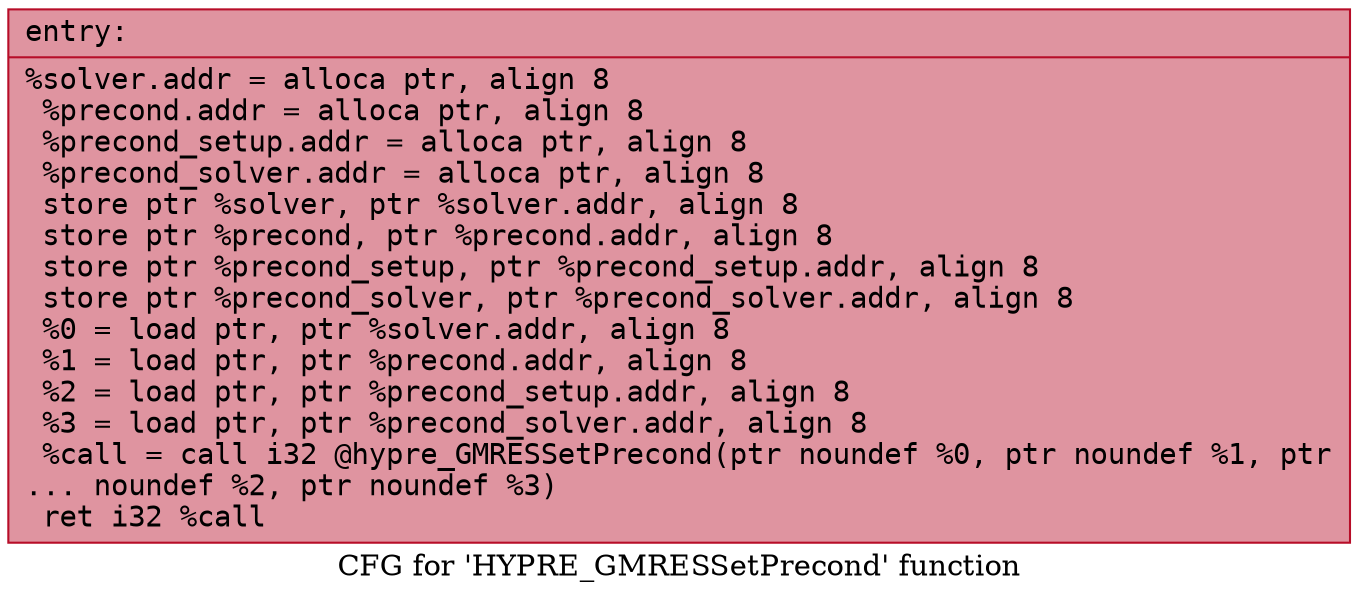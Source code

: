 digraph "CFG for 'HYPRE_GMRESSetPrecond' function" {
	label="CFG for 'HYPRE_GMRESSetPrecond' function";

	Node0x561d3dbf2470 [shape=record,color="#b70d28ff", style=filled, fillcolor="#b70d2870" fontname="Courier",label="{entry:\l|  %solver.addr = alloca ptr, align 8\l  %precond.addr = alloca ptr, align 8\l  %precond_setup.addr = alloca ptr, align 8\l  %precond_solver.addr = alloca ptr, align 8\l  store ptr %solver, ptr %solver.addr, align 8\l  store ptr %precond, ptr %precond.addr, align 8\l  store ptr %precond_setup, ptr %precond_setup.addr, align 8\l  store ptr %precond_solver, ptr %precond_solver.addr, align 8\l  %0 = load ptr, ptr %solver.addr, align 8\l  %1 = load ptr, ptr %precond.addr, align 8\l  %2 = load ptr, ptr %precond_setup.addr, align 8\l  %3 = load ptr, ptr %precond_solver.addr, align 8\l  %call = call i32 @hypre_GMRESSetPrecond(ptr noundef %0, ptr noundef %1, ptr\l... noundef %2, ptr noundef %3)\l  ret i32 %call\l}"];
}
